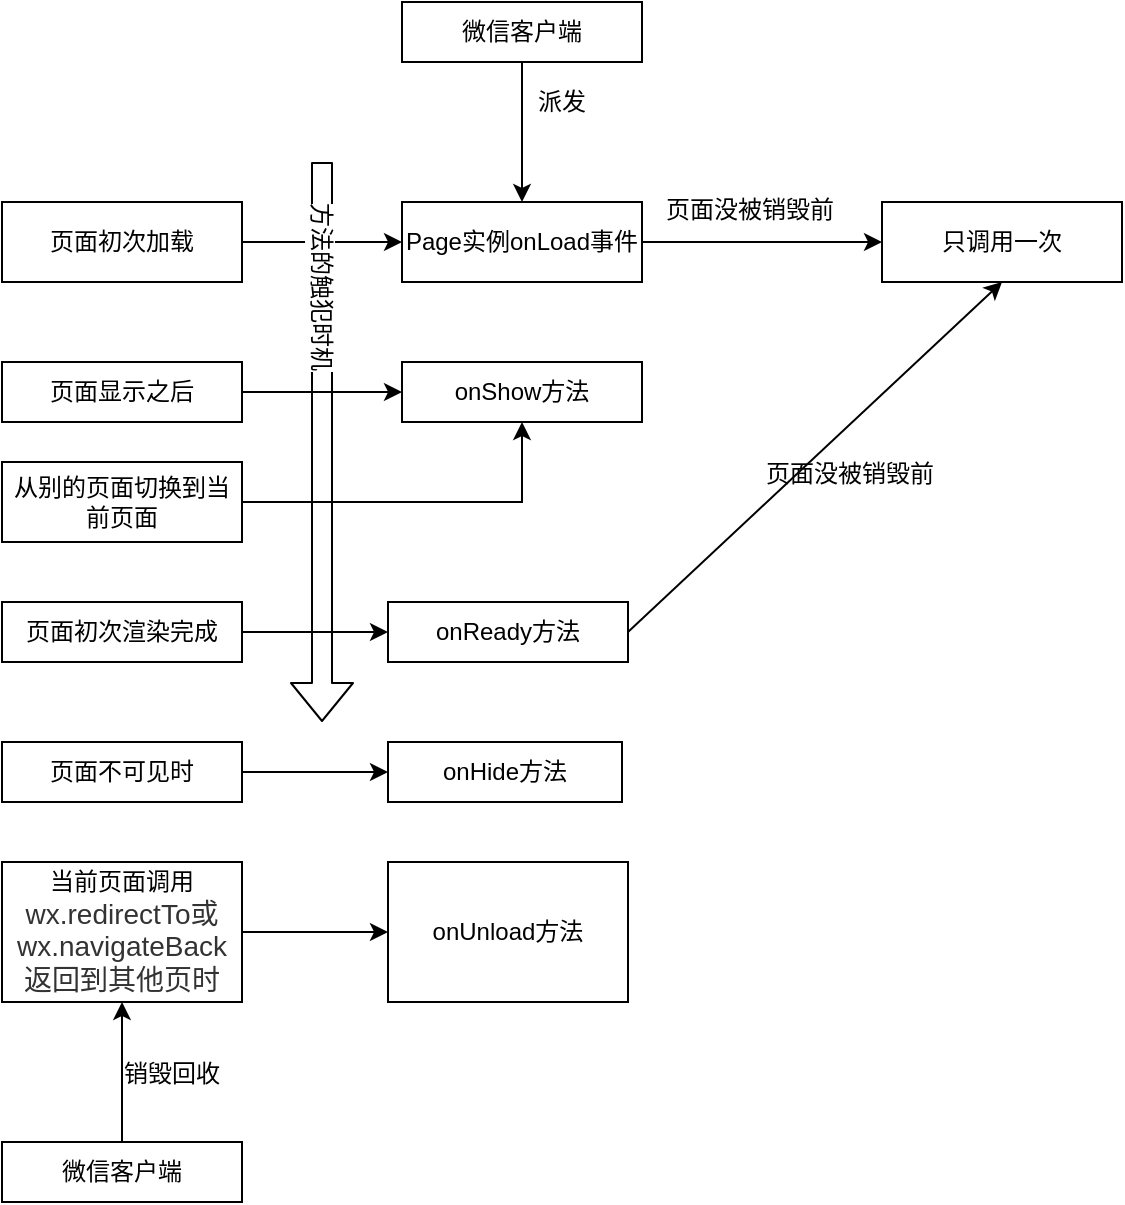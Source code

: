 <mxfile version="12.4.3" type="github" pages="1"><diagram id="Q3dCwPzjNXMQ1UYv9Jac" name="Page-1"><mxGraphModel dx="868" dy="1570" grid="1" gridSize="10" guides="1" tooltips="1" connect="1" arrows="1" fold="1" page="1" pageScale="1" pageWidth="827" pageHeight="1169" math="0" shadow="0"><root><mxCell id="0"/><mxCell id="1" parent="0"/><mxCell id="0FeWHiqddktxhgHqIaVO-3" value="" style="edgeStyle=orthogonalEdgeStyle;rounded=0;orthogonalLoop=1;jettySize=auto;html=1;" edge="1" parent="1" source="0FeWHiqddktxhgHqIaVO-1" target="0FeWHiqddktxhgHqIaVO-2"><mxGeometry relative="1" as="geometry"/></mxCell><mxCell id="0FeWHiqddktxhgHqIaVO-1" value="页面初次加载" style="rounded=0;whiteSpace=wrap;html=1;" vertex="1" parent="1"><mxGeometry x="30" y="90" width="120" height="40" as="geometry"/></mxCell><mxCell id="0FeWHiqddktxhgHqIaVO-13" value="" style="edgeStyle=orthogonalEdgeStyle;rounded=0;orthogonalLoop=1;jettySize=auto;html=1;" edge="1" parent="1" source="0FeWHiqddktxhgHqIaVO-10" target="0FeWHiqddktxhgHqIaVO-12"><mxGeometry relative="1" as="geometry"/></mxCell><mxCell id="0FeWHiqddktxhgHqIaVO-10" value="页面显示之后" style="rounded=0;whiteSpace=wrap;html=1;" vertex="1" parent="1"><mxGeometry x="30" y="170" width="120" height="30" as="geometry"/></mxCell><mxCell id="0FeWHiqddktxhgHqIaVO-16" style="edgeStyle=orthogonalEdgeStyle;rounded=0;orthogonalLoop=1;jettySize=auto;html=1;" edge="1" parent="1" source="0FeWHiqddktxhgHqIaVO-14" target="0FeWHiqddktxhgHqIaVO-12"><mxGeometry relative="1" as="geometry"/></mxCell><mxCell id="0FeWHiqddktxhgHqIaVO-14" value="从别的页面切换到当前页面" style="rounded=0;whiteSpace=wrap;html=1;" vertex="1" parent="1"><mxGeometry x="30" y="220" width="120" height="40" as="geometry"/></mxCell><mxCell id="0FeWHiqddktxhgHqIaVO-20" value="" style="edgeStyle=orthogonalEdgeStyle;rounded=0;orthogonalLoop=1;jettySize=auto;html=1;" edge="1" parent="1" source="0FeWHiqddktxhgHqIaVO-17" target="0FeWHiqddktxhgHqIaVO-19"><mxGeometry relative="1" as="geometry"/></mxCell><mxCell id="0FeWHiqddktxhgHqIaVO-17" value="页面初次渲染完成" style="rounded=0;whiteSpace=wrap;html=1;" vertex="1" parent="1"><mxGeometry x="30" y="290" width="120" height="30" as="geometry"/></mxCell><mxCell id="0FeWHiqddktxhgHqIaVO-27" value="" style="edgeStyle=orthogonalEdgeStyle;rounded=0;orthogonalLoop=1;jettySize=auto;html=1;" edge="1" parent="1" source="0FeWHiqddktxhgHqIaVO-24" target="0FeWHiqddktxhgHqIaVO-26"><mxGeometry relative="1" as="geometry"/></mxCell><mxCell id="0FeWHiqddktxhgHqIaVO-24" value="页面不可见时" style="rounded=0;whiteSpace=wrap;html=1;" vertex="1" parent="1"><mxGeometry x="30" y="360" width="120" height="30" as="geometry"/></mxCell><mxCell id="0FeWHiqddktxhgHqIaVO-32" value="" style="edgeStyle=orthogonalEdgeStyle;rounded=0;orthogonalLoop=1;jettySize=auto;html=1;" edge="1" parent="1" source="0FeWHiqddktxhgHqIaVO-28" target="0FeWHiqddktxhgHqIaVO-31"><mxGeometry relative="1" as="geometry"/></mxCell><mxCell id="0FeWHiqddktxhgHqIaVO-28" value="当前页面调用&lt;span style=&quot;color: rgb(51 , 51 , 51) ; font-family: , &amp;#34;blinkmacsystemfont&amp;#34; , &amp;#34;helvetica neue&amp;#34; , &amp;#34;pingfang sc&amp;#34; , &amp;#34;hiragino sans gb&amp;#34; , &amp;#34;microsoft yahei ui&amp;#34; , &amp;#34;microsoft yahei&amp;#34; , &amp;#34;arial&amp;#34; , sans-serif ; font-size: 14px ; background-color: rgb(255 , 255 , 255)&quot;&gt;wx.redirectTo或wx.navigateBack返回到其他页时&lt;/span&gt;" style="rounded=0;whiteSpace=wrap;html=1;" vertex="1" parent="1"><mxGeometry x="30" y="420" width="120" height="70" as="geometry"/></mxCell><mxCell id="0FeWHiqddktxhgHqIaVO-33" value="微信客户端" style="rounded=0;whiteSpace=wrap;html=1;" vertex="1" parent="1"><mxGeometry x="30" y="560" width="120" height="30" as="geometry"/></mxCell><mxCell id="0FeWHiqddktxhgHqIaVO-31" value="onUnload方法" style="rounded=0;whiteSpace=wrap;html=1;" vertex="1" parent="1"><mxGeometry x="223" y="420" width="120" height="70" as="geometry"/></mxCell><mxCell id="0FeWHiqddktxhgHqIaVO-26" value="onHide方法" style="rounded=0;whiteSpace=wrap;html=1;" vertex="1" parent="1"><mxGeometry x="223" y="360" width="117" height="30" as="geometry"/></mxCell><mxCell id="0FeWHiqddktxhgHqIaVO-19" value="onReady方法" style="rounded=0;whiteSpace=wrap;html=1;" vertex="1" parent="1"><mxGeometry x="223" y="290" width="120" height="30" as="geometry"/></mxCell><mxCell id="0FeWHiqddktxhgHqIaVO-12" value="onShow方法" style="rounded=0;whiteSpace=wrap;html=1;" vertex="1" parent="1"><mxGeometry x="230" y="170" width="120" height="30" as="geometry"/></mxCell><mxCell id="0FeWHiqddktxhgHqIaVO-5" value="" style="edgeStyle=orthogonalEdgeStyle;rounded=0;orthogonalLoop=1;jettySize=auto;html=1;" edge="1" parent="1" source="0FeWHiqddktxhgHqIaVO-2" target="0FeWHiqddktxhgHqIaVO-4"><mxGeometry relative="1" as="geometry"/></mxCell><mxCell id="0FeWHiqddktxhgHqIaVO-2" value="Page实例onLoad事件" style="rounded=0;whiteSpace=wrap;html=1;" vertex="1" parent="1"><mxGeometry x="230" y="90" width="120" height="40" as="geometry"/></mxCell><mxCell id="0FeWHiqddktxhgHqIaVO-4" value="只调用一次" style="rounded=0;whiteSpace=wrap;html=1;" vertex="1" parent="1"><mxGeometry x="470" y="90" width="120" height="40" as="geometry"/></mxCell><mxCell id="0FeWHiqddktxhgHqIaVO-6" value="微信客户端" style="rounded=0;whiteSpace=wrap;html=1;" vertex="1" parent="1"><mxGeometry x="230" y="-10" width="120" height="30" as="geometry"/></mxCell><mxCell id="0FeWHiqddktxhgHqIaVO-7" value="" style="endArrow=classic;html=1;exitX=0.5;exitY=1;exitDx=0;exitDy=0;" edge="1" parent="1" source="0FeWHiqddktxhgHqIaVO-6" target="0FeWHiqddktxhgHqIaVO-2"><mxGeometry width="50" height="50" relative="1" as="geometry"><mxPoint x="30" y="200" as="sourcePoint"/><mxPoint x="80" y="150" as="targetPoint"/></mxGeometry></mxCell><UserObject label="派发" placeholders="1" name="Variable" id="0FeWHiqddktxhgHqIaVO-9"><mxCell style="text;html=1;strokeColor=none;fillColor=none;align=center;verticalAlign=middle;whiteSpace=wrap;overflow=hidden;" vertex="1" parent="1"><mxGeometry x="270" y="30" width="80" height="20" as="geometry"/></mxCell></UserObject><mxCell id="0FeWHiqddktxhgHqIaVO-21" value="" style="shape=flexArrow;endArrow=classic;html=1;" edge="1" parent="1"><mxGeometry width="50" height="50" relative="1" as="geometry"><mxPoint x="190" y="70" as="sourcePoint"/><mxPoint x="190" y="350" as="targetPoint"/></mxGeometry></mxCell><mxCell id="0FeWHiqddktxhgHqIaVO-22" value="方法的触犯时机" style="text;html=1;align=center;verticalAlign=middle;resizable=0;points=[];;labelBackgroundColor=#ffffff;rotation=90;" vertex="1" connectable="0" parent="0FeWHiqddktxhgHqIaVO-21"><mxGeometry x="-0.469" y="1" relative="1" as="geometry"><mxPoint x="-1" y="-13" as="offset"/></mxGeometry></mxCell><mxCell id="0FeWHiqddktxhgHqIaVO-35" value="" style="endArrow=classic;html=1;exitX=0.5;exitY=0;exitDx=0;exitDy=0;" edge="1" parent="1" source="0FeWHiqddktxhgHqIaVO-33"><mxGeometry width="50" height="50" relative="1" as="geometry"><mxPoint x="40" y="540" as="sourcePoint"/><mxPoint x="90" y="490" as="targetPoint"/></mxGeometry></mxCell><mxCell id="0FeWHiqddktxhgHqIaVO-37" value="销毁回收" style="text;html=1;strokeColor=none;fillColor=none;align=center;verticalAlign=middle;whiteSpace=wrap;rounded=0;" vertex="1" parent="1"><mxGeometry x="80" y="516" width="70" height="20" as="geometry"/></mxCell><mxCell id="0FeWHiqddktxhgHqIaVO-39" value="" style="endArrow=classic;html=1;exitX=1;exitY=0.5;exitDx=0;exitDy=0;entryX=0.5;entryY=1;entryDx=0;entryDy=0;" edge="1" parent="1" source="0FeWHiqddktxhgHqIaVO-19" target="0FeWHiqddktxhgHqIaVO-4"><mxGeometry width="50" height="50" relative="1" as="geometry"><mxPoint x="30" y="660" as="sourcePoint"/><mxPoint x="80" y="610" as="targetPoint"/></mxGeometry></mxCell><mxCell id="0FeWHiqddktxhgHqIaVO-41" value="页面没被销毁前" style="text;html=1;" vertex="1" parent="1"><mxGeometry x="410" y="212" width="110" height="30" as="geometry"/></mxCell><mxCell id="0FeWHiqddktxhgHqIaVO-42" value="页面没被销毁前" style="text;html=1;" vertex="1" parent="1"><mxGeometry x="360" y="80" width="110" height="30" as="geometry"/></mxCell></root></mxGraphModel></diagram></mxfile>